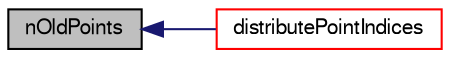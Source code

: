 digraph "nOldPoints"
{
  bgcolor="transparent";
  edge [fontname="FreeSans",fontsize="10",labelfontname="FreeSans",labelfontsize="10"];
  node [fontname="FreeSans",fontsize="10",shape=record];
  rankdir="LR";
  Node21 [label="nOldPoints",height=0.2,width=0.4,color="black", fillcolor="grey75", style="filled", fontcolor="black"];
  Node21 -> Node22 [dir="back",color="midnightblue",fontsize="10",style="solid",fontname="FreeSans"];
  Node22 [label="distributePointIndices",height=0.2,width=0.4,color="red",URL="$a27378.html#a50e53319ea580234405e13224d2caef1",tooltip="distribute list of point/face/cell/patch indices. "];
}
